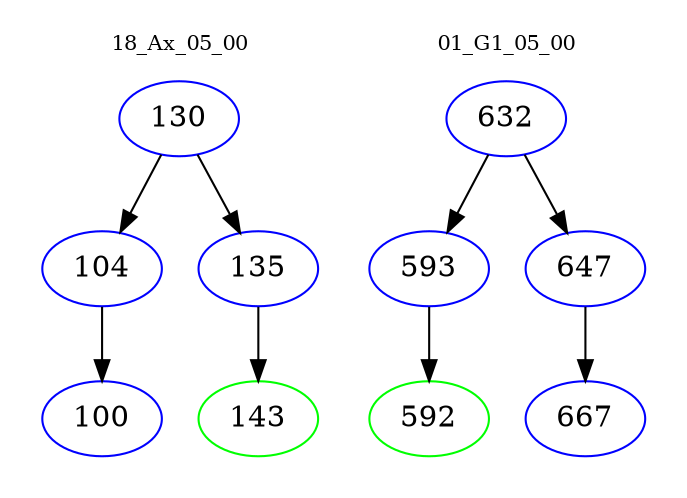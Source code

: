 digraph{
subgraph cluster_0 {
color = white
label = "18_Ax_05_00";
fontsize=10;
T0_130 [label="130", color="blue"]
T0_130 -> T0_104 [color="black"]
T0_104 [label="104", color="blue"]
T0_104 -> T0_100 [color="black"]
T0_100 [label="100", color="blue"]
T0_130 -> T0_135 [color="black"]
T0_135 [label="135", color="blue"]
T0_135 -> T0_143 [color="black"]
T0_143 [label="143", color="green"]
}
subgraph cluster_1 {
color = white
label = "01_G1_05_00";
fontsize=10;
T1_632 [label="632", color="blue"]
T1_632 -> T1_593 [color="black"]
T1_593 [label="593", color="blue"]
T1_593 -> T1_592 [color="black"]
T1_592 [label="592", color="green"]
T1_632 -> T1_647 [color="black"]
T1_647 [label="647", color="blue"]
T1_647 -> T1_667 [color="black"]
T1_667 [label="667", color="blue"]
}
}
